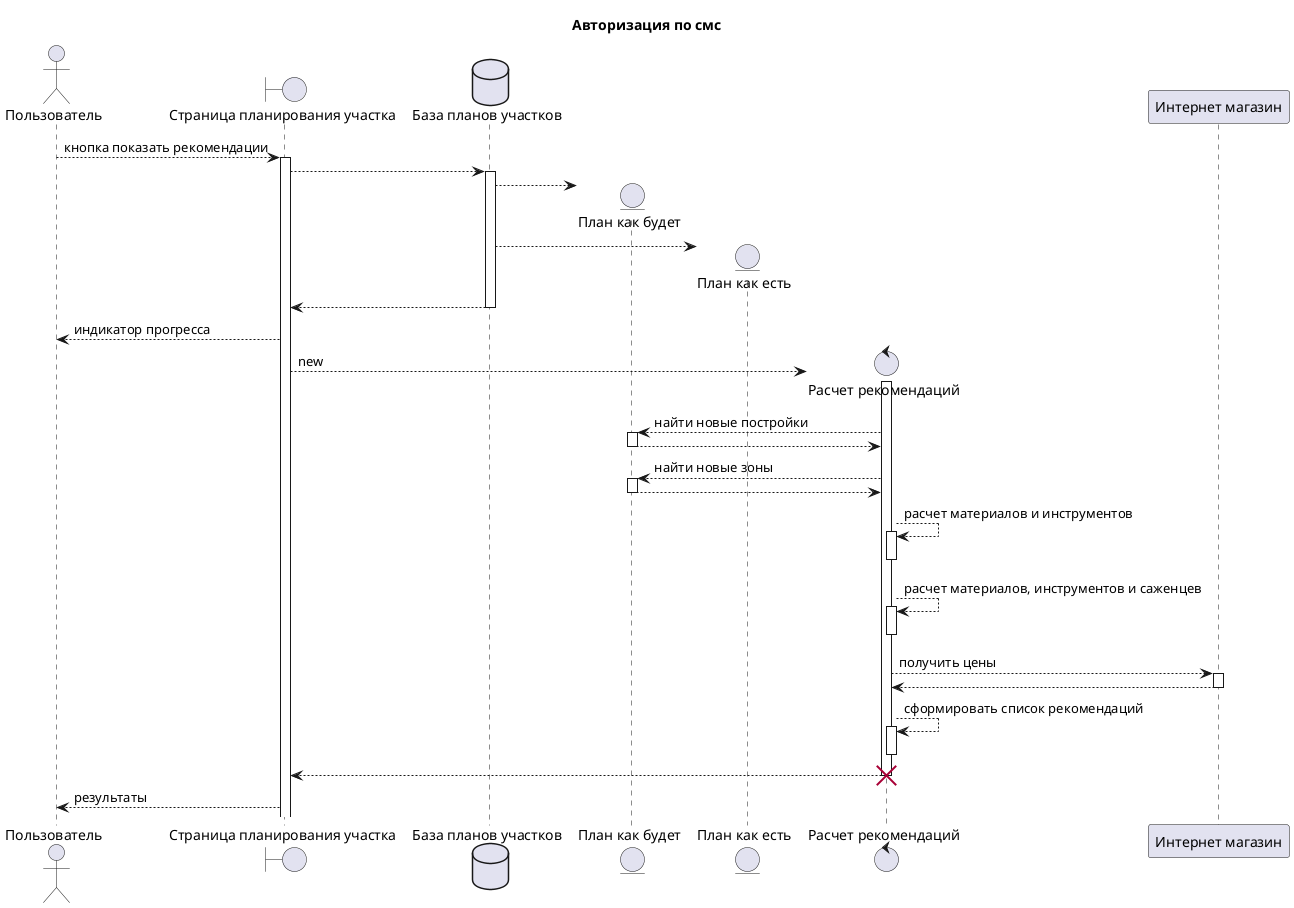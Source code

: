 @startuml AuthBySms

title Авторизация по смс

actor "Пользователь" as User
boundary "Страница планирования участка" as Page
database "База планов участков" as DB

User --> Page ++ : кнопка показать рекомендации
Page --> DB ++ :

entity "План как будет" as PlanToBe
entity "План как есть" as PlanAsIs

DB --> PlanToBe **:
DB --> PlanAsIs **:

Page <-- DB --

Page --> User : индикатор прогресса

create control "Расчет рекомендаций" as Calcalator

Page --> Calcalator ++: new

Calcalator --> PlanToBe ++: найти новые постройки
Calcalator <-- PlanToBe --
Calcalator --> PlanToBe ++: найти новые зоны
Calcalator <-- PlanToBe --

Calcalator --> Calcalator ++: расчет материалов и инструментов
deactivate Calcalator

Calcalator --> Calcalator ++: расчет материалов, инструментов и саженцев
deactivate Calcalator

participant "Интернет магазин" as InternetStore
Calcalator --> InternetStore ++: получить цены
Calcalator <-- InternetStore --

Calcalator --> Calcalator ++: сформировать список рекомендаций
deactivate Calcalator

Calcalator --> Page
destroy Calcalator

Page --> User : результаты

@enduml

' (*) --> "Click -> Вход по смс"
' "Click -> Вход по смс" --> "Появилась форма для входа по смс"
' "Появилась форма для входа по смс" --> "Click -> Получить код"
' "Click -> Получить код" --> "Ошибка - введите номер телефона"
' "Появилась форма для входа по смс" --> "Вводим номер телефона"
' "Вводим номер телефона" --> "Click -> Получить код"
' "Click -> Получить код" --> "Вводим смс-код"
' "Вводим смс-код" --> "Click -> Вход в систему"
' "Click -> Вход в систему" --> (*)
' note left
'     Авторизовались
'     в системе
' end note

' @enduml
